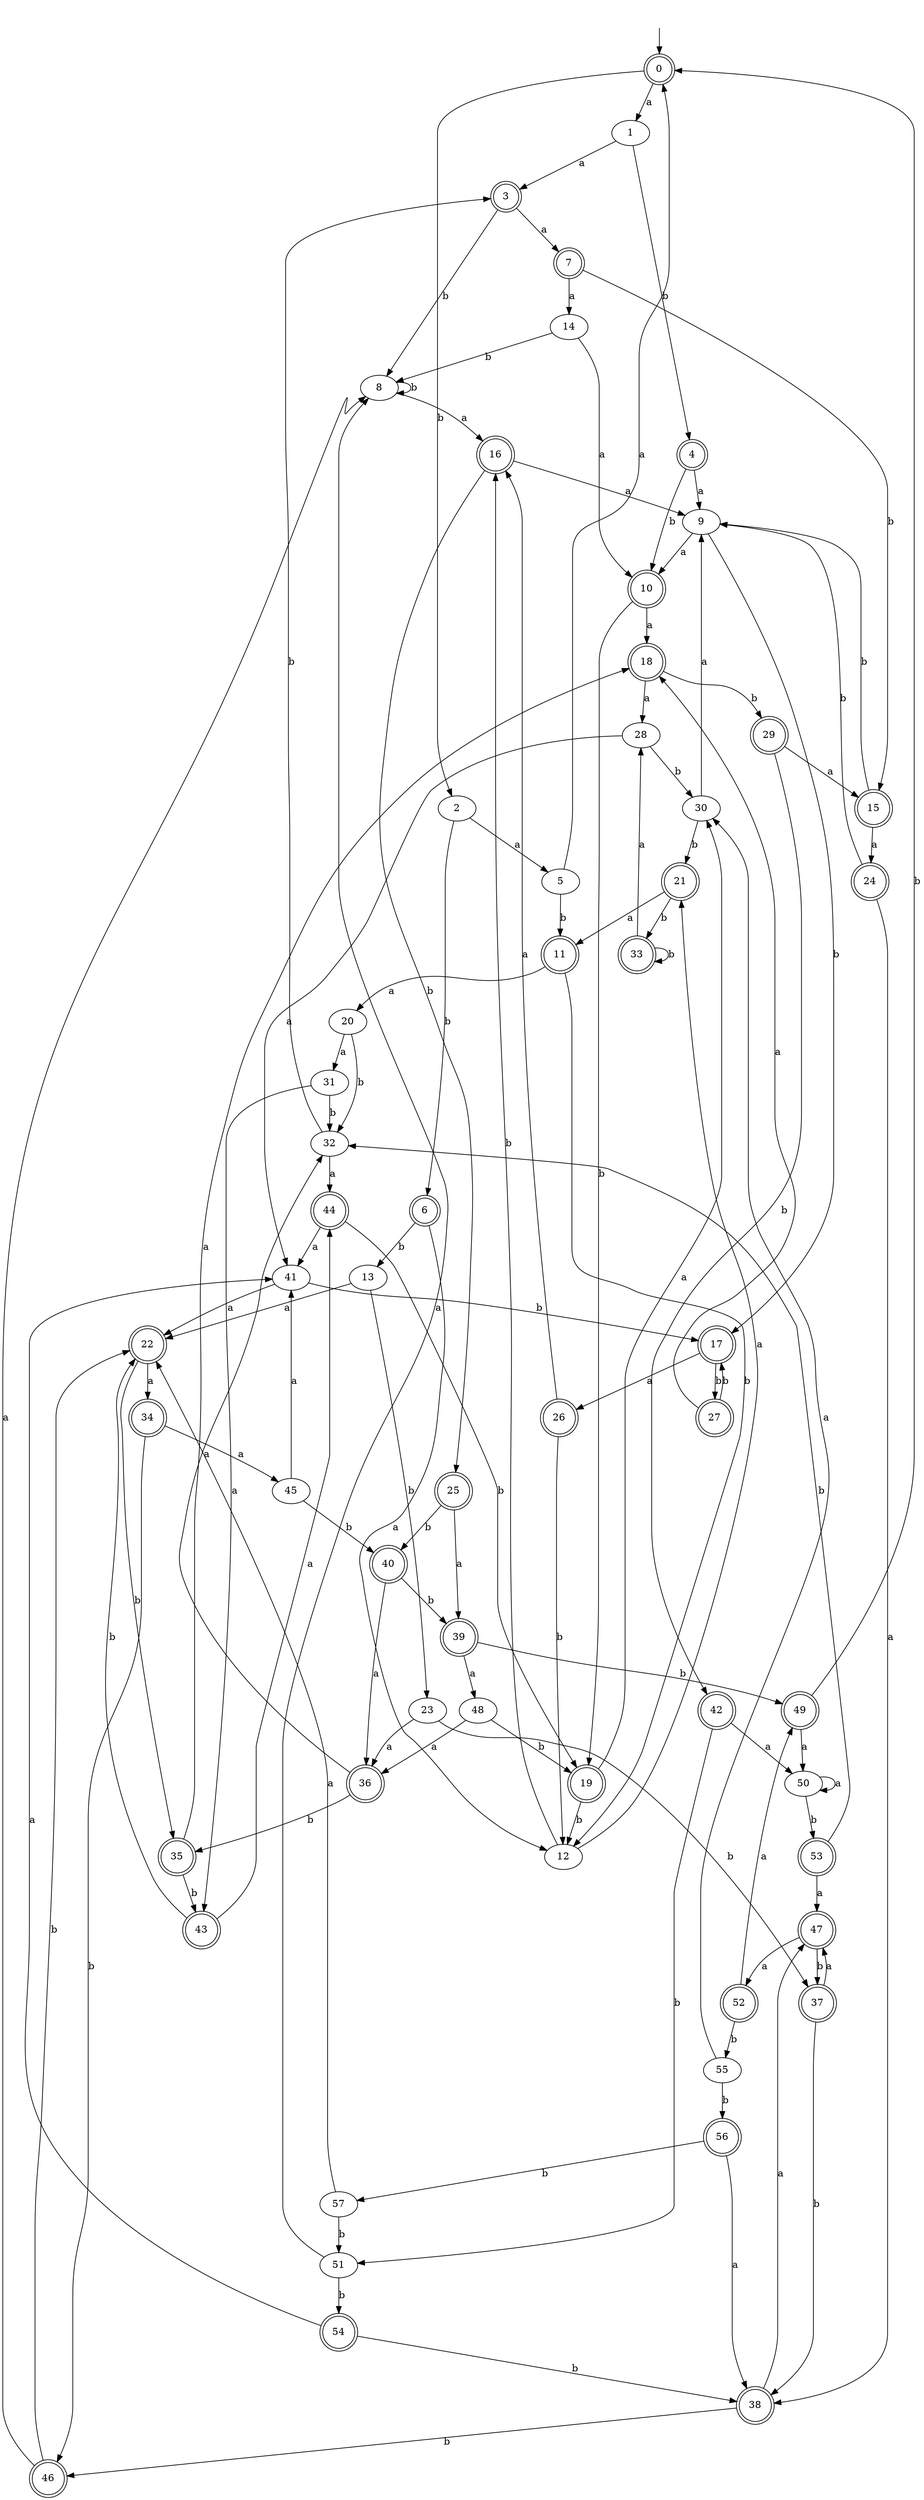 digraph RandomDFA {
  __start0 [label="", shape=none];
  __start0 -> 0 [label=""];
  0 [shape=circle] [shape=doublecircle]
  0 -> 1 [label="a"]
  0 -> 2 [label="b"]
  1
  1 -> 3 [label="a"]
  1 -> 4 [label="b"]
  2
  2 -> 5 [label="a"]
  2 -> 6 [label="b"]
  3 [shape=doublecircle]
  3 -> 7 [label="a"]
  3 -> 8 [label="b"]
  4 [shape=doublecircle]
  4 -> 9 [label="a"]
  4 -> 10 [label="b"]
  5
  5 -> 0 [label="a"]
  5 -> 11 [label="b"]
  6 [shape=doublecircle]
  6 -> 12 [label="a"]
  6 -> 13 [label="b"]
  7 [shape=doublecircle]
  7 -> 14 [label="a"]
  7 -> 15 [label="b"]
  8
  8 -> 16 [label="a"]
  8 -> 8 [label="b"]
  9
  9 -> 10 [label="a"]
  9 -> 17 [label="b"]
  10 [shape=doublecircle]
  10 -> 18 [label="a"]
  10 -> 19 [label="b"]
  11 [shape=doublecircle]
  11 -> 20 [label="a"]
  11 -> 12 [label="b"]
  12
  12 -> 21 [label="a"]
  12 -> 16 [label="b"]
  13
  13 -> 22 [label="a"]
  13 -> 23 [label="b"]
  14
  14 -> 10 [label="a"]
  14 -> 8 [label="b"]
  15 [shape=doublecircle]
  15 -> 24 [label="a"]
  15 -> 9 [label="b"]
  16 [shape=doublecircle]
  16 -> 9 [label="a"]
  16 -> 25 [label="b"]
  17 [shape=doublecircle]
  17 -> 26 [label="a"]
  17 -> 27 [label="b"]
  18 [shape=doublecircle]
  18 -> 28 [label="a"]
  18 -> 29 [label="b"]
  19 [shape=doublecircle]
  19 -> 30 [label="a"]
  19 -> 12 [label="b"]
  20
  20 -> 31 [label="a"]
  20 -> 32 [label="b"]
  21 [shape=doublecircle]
  21 -> 11 [label="a"]
  21 -> 33 [label="b"]
  22 [shape=doublecircle]
  22 -> 34 [label="a"]
  22 -> 35 [label="b"]
  23
  23 -> 36 [label="a"]
  23 -> 37 [label="b"]
  24 [shape=doublecircle]
  24 -> 38 [label="a"]
  24 -> 9 [label="b"]
  25 [shape=doublecircle]
  25 -> 39 [label="a"]
  25 -> 40 [label="b"]
  26 [shape=doublecircle]
  26 -> 16 [label="a"]
  26 -> 12 [label="b"]
  27 [shape=doublecircle]
  27 -> 18 [label="a"]
  27 -> 17 [label="b"]
  28
  28 -> 41 [label="a"]
  28 -> 30 [label="b"]
  29 [shape=doublecircle]
  29 -> 15 [label="a"]
  29 -> 42 [label="b"]
  30
  30 -> 9 [label="a"]
  30 -> 21 [label="b"]
  31
  31 -> 43 [label="a"]
  31 -> 32 [label="b"]
  32
  32 -> 44 [label="a"]
  32 -> 3 [label="b"]
  33 [shape=doublecircle]
  33 -> 28 [label="a"]
  33 -> 33 [label="b"]
  34 [shape=doublecircle]
  34 -> 45 [label="a"]
  34 -> 46 [label="b"]
  35 [shape=doublecircle]
  35 -> 18 [label="a"]
  35 -> 43 [label="b"]
  36 [shape=doublecircle]
  36 -> 32 [label="a"]
  36 -> 35 [label="b"]
  37 [shape=doublecircle]
  37 -> 47 [label="a"]
  37 -> 38 [label="b"]
  38 [shape=doublecircle]
  38 -> 47 [label="a"]
  38 -> 46 [label="b"]
  39 [shape=doublecircle]
  39 -> 48 [label="a"]
  39 -> 49 [label="b"]
  40 [shape=doublecircle]
  40 -> 36 [label="a"]
  40 -> 39 [label="b"]
  41
  41 -> 22 [label="a"]
  41 -> 17 [label="b"]
  42 [shape=doublecircle]
  42 -> 50 [label="a"]
  42 -> 51 [label="b"]
  43 [shape=doublecircle]
  43 -> 44 [label="a"]
  43 -> 22 [label="b"]
  44 [shape=doublecircle]
  44 -> 41 [label="a"]
  44 -> 19 [label="b"]
  45
  45 -> 41 [label="a"]
  45 -> 40 [label="b"]
  46 [shape=doublecircle]
  46 -> 8 [label="a"]
  46 -> 22 [label="b"]
  47 [shape=doublecircle]
  47 -> 52 [label="a"]
  47 -> 37 [label="b"]
  48
  48 -> 36 [label="a"]
  48 -> 19 [label="b"]
  49 [shape=doublecircle]
  49 -> 50 [label="a"]
  49 -> 0 [label="b"]
  50
  50 -> 50 [label="a"]
  50 -> 53 [label="b"]
  51
  51 -> 8 [label="a"]
  51 -> 54 [label="b"]
  52 [shape=doublecircle]
  52 -> 49 [label="a"]
  52 -> 55 [label="b"]
  53 [shape=doublecircle]
  53 -> 47 [label="a"]
  53 -> 32 [label="b"]
  54 [shape=doublecircle]
  54 -> 41 [label="a"]
  54 -> 38 [label="b"]
  55
  55 -> 30 [label="a"]
  55 -> 56 [label="b"]
  56 [shape=doublecircle]
  56 -> 38 [label="a"]
  56 -> 57 [label="b"]
  57
  57 -> 22 [label="a"]
  57 -> 51 [label="b"]
}

